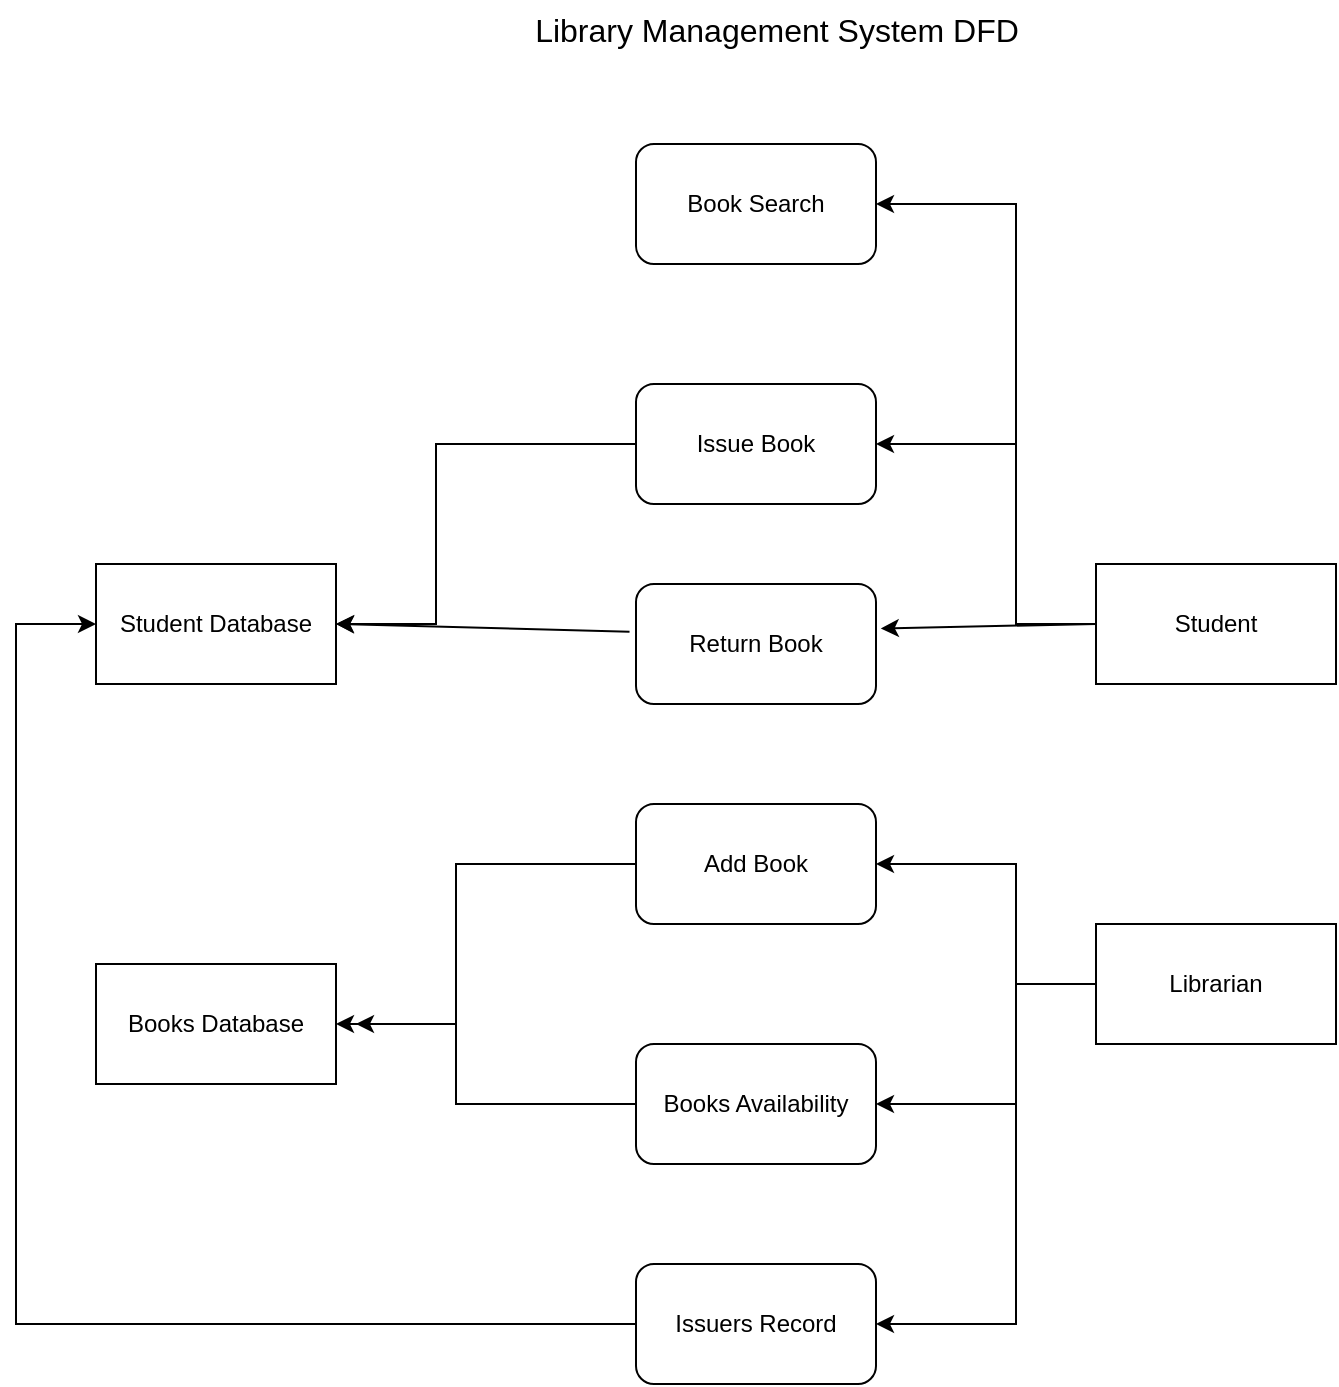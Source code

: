 <mxfile version="24.8.4">
  <diagram name="Page-1" id="kvfSgAMPKoiI9QMJmuSK">
    <mxGraphModel dx="1050" dy="557" grid="1" gridSize="10" guides="1" tooltips="1" connect="1" arrows="1" fold="1" page="1" pageScale="1" pageWidth="827" pageHeight="1169" math="0" shadow="0">
      <root>
        <mxCell id="0" />
        <mxCell id="1" parent="0" />
        <mxCell id="LHMc-McL93abxmn7TmdD-1" value="Student" style="rounded=0;whiteSpace=wrap;html=1;" vertex="1" parent="1">
          <mxGeometry x="560" y="320" width="120" height="60" as="geometry" />
        </mxCell>
        <mxCell id="LHMc-McL93abxmn7TmdD-2" value="Librarian" style="rounded=0;whiteSpace=wrap;html=1;" vertex="1" parent="1">
          <mxGeometry x="560" y="500" width="120" height="60" as="geometry" />
        </mxCell>
        <mxCell id="LHMc-McL93abxmn7TmdD-3" value="Book Search" style="rounded=1;whiteSpace=wrap;html=1;" vertex="1" parent="1">
          <mxGeometry x="330" y="110" width="120" height="60" as="geometry" />
        </mxCell>
        <mxCell id="LHMc-McL93abxmn7TmdD-4" value="Issue Book" style="rounded=1;whiteSpace=wrap;html=1;" vertex="1" parent="1">
          <mxGeometry x="330" y="230" width="120" height="60" as="geometry" />
        </mxCell>
        <mxCell id="LHMc-McL93abxmn7TmdD-5" value="Return Book" style="rounded=1;whiteSpace=wrap;html=1;" vertex="1" parent="1">
          <mxGeometry x="330" y="330" width="120" height="60" as="geometry" />
        </mxCell>
        <mxCell id="LHMc-McL93abxmn7TmdD-6" value="Add Book" style="rounded=1;whiteSpace=wrap;html=1;" vertex="1" parent="1">
          <mxGeometry x="330" y="440" width="120" height="60" as="geometry" />
        </mxCell>
        <mxCell id="LHMc-McL93abxmn7TmdD-7" value="Books Availability" style="rounded=1;whiteSpace=wrap;html=1;" vertex="1" parent="1">
          <mxGeometry x="330" y="560" width="120" height="60" as="geometry" />
        </mxCell>
        <mxCell id="LHMc-McL93abxmn7TmdD-8" value="Issuers Record" style="rounded=1;whiteSpace=wrap;html=1;" vertex="1" parent="1">
          <mxGeometry x="330" y="670" width="120" height="60" as="geometry" />
        </mxCell>
        <mxCell id="LHMc-McL93abxmn7TmdD-11" value="Student Database" style="rounded=0;whiteSpace=wrap;html=1;" vertex="1" parent="1">
          <mxGeometry x="60" y="320" width="120" height="60" as="geometry" />
        </mxCell>
        <mxCell id="LHMc-McL93abxmn7TmdD-12" value="Books Database" style="rounded=0;whiteSpace=wrap;html=1;" vertex="1" parent="1">
          <mxGeometry x="60" y="520" width="120" height="60" as="geometry" />
        </mxCell>
        <mxCell id="LHMc-McL93abxmn7TmdD-13" value="" style="endArrow=classic;html=1;rounded=0;exitX=0;exitY=0.5;exitDx=0;exitDy=0;entryX=1;entryY=0.5;entryDx=0;entryDy=0;" edge="1" parent="1" source="LHMc-McL93abxmn7TmdD-1" target="LHMc-McL93abxmn7TmdD-4">
          <mxGeometry width="50" height="50" relative="1" as="geometry">
            <mxPoint x="390" y="520" as="sourcePoint" />
            <mxPoint x="440" y="470" as="targetPoint" />
            <Array as="points">
              <mxPoint x="520" y="350" />
              <mxPoint x="520" y="260" />
            </Array>
          </mxGeometry>
        </mxCell>
        <mxCell id="LHMc-McL93abxmn7TmdD-14" value="" style="endArrow=classic;html=1;rounded=0;exitX=0;exitY=0.5;exitDx=0;exitDy=0;entryX=1;entryY=0.5;entryDx=0;entryDy=0;" edge="1" parent="1" source="LHMc-McL93abxmn7TmdD-2" target="LHMc-McL93abxmn7TmdD-6">
          <mxGeometry width="50" height="50" relative="1" as="geometry">
            <mxPoint x="390" y="520" as="sourcePoint" />
            <mxPoint x="440" y="470" as="targetPoint" />
            <Array as="points">
              <mxPoint x="520" y="530" />
              <mxPoint x="520" y="470" />
            </Array>
          </mxGeometry>
        </mxCell>
        <mxCell id="LHMc-McL93abxmn7TmdD-16" value="" style="endArrow=classic;html=1;rounded=0;exitX=0;exitY=0.5;exitDx=0;exitDy=0;entryX=1.02;entryY=0.37;entryDx=0;entryDy=0;entryPerimeter=0;" edge="1" parent="1" source="LHMc-McL93abxmn7TmdD-1" target="LHMc-McL93abxmn7TmdD-5">
          <mxGeometry width="50" height="50" relative="1" as="geometry">
            <mxPoint x="460" y="420" as="sourcePoint" />
            <mxPoint x="510" y="370" as="targetPoint" />
          </mxGeometry>
        </mxCell>
        <mxCell id="LHMc-McL93abxmn7TmdD-17" value="" style="endArrow=classic;html=1;rounded=0;entryX=1;entryY=0.5;entryDx=0;entryDy=0;" edge="1" parent="1" target="LHMc-McL93abxmn7TmdD-3">
          <mxGeometry width="50" height="50" relative="1" as="geometry">
            <mxPoint x="520" y="260" as="sourcePoint" />
            <mxPoint x="570" y="210" as="targetPoint" />
            <Array as="points">
              <mxPoint x="520" y="140" />
            </Array>
          </mxGeometry>
        </mxCell>
        <mxCell id="LHMc-McL93abxmn7TmdD-18" value="" style="endArrow=classic;html=1;rounded=0;entryX=1;entryY=0.5;entryDx=0;entryDy=0;" edge="1" parent="1" target="LHMc-McL93abxmn7TmdD-7">
          <mxGeometry width="50" height="50" relative="1" as="geometry">
            <mxPoint x="520" y="530" as="sourcePoint" />
            <mxPoint x="440" y="470" as="targetPoint" />
            <Array as="points">
              <mxPoint x="520" y="590" />
            </Array>
          </mxGeometry>
        </mxCell>
        <mxCell id="LHMc-McL93abxmn7TmdD-19" value="" style="endArrow=classic;html=1;rounded=0;entryX=1;entryY=0.5;entryDx=0;entryDy=0;" edge="1" parent="1" target="LHMc-McL93abxmn7TmdD-8">
          <mxGeometry width="50" height="50" relative="1" as="geometry">
            <mxPoint x="520" y="590" as="sourcePoint" />
            <mxPoint x="440" y="470" as="targetPoint" />
            <Array as="points">
              <mxPoint x="520" y="700" />
            </Array>
          </mxGeometry>
        </mxCell>
        <mxCell id="LHMc-McL93abxmn7TmdD-20" value="" style="endArrow=classic;html=1;rounded=0;exitX=0;exitY=0.5;exitDx=0;exitDy=0;entryX=1;entryY=0.5;entryDx=0;entryDy=0;" edge="1" parent="1" source="LHMc-McL93abxmn7TmdD-4" target="LHMc-McL93abxmn7TmdD-11">
          <mxGeometry width="50" height="50" relative="1" as="geometry">
            <mxPoint x="390" y="520" as="sourcePoint" />
            <mxPoint x="440" y="470" as="targetPoint" />
            <Array as="points">
              <mxPoint x="230" y="260" />
              <mxPoint x="230" y="350" />
            </Array>
          </mxGeometry>
        </mxCell>
        <mxCell id="LHMc-McL93abxmn7TmdD-21" value="" style="endArrow=classic;html=1;rounded=0;exitX=-0.027;exitY=0.397;exitDx=0;exitDy=0;exitPerimeter=0;" edge="1" parent="1" source="LHMc-McL93abxmn7TmdD-5">
          <mxGeometry width="50" height="50" relative="1" as="geometry">
            <mxPoint x="390" y="420" as="sourcePoint" />
            <mxPoint x="180" y="350" as="targetPoint" />
          </mxGeometry>
        </mxCell>
        <mxCell id="LHMc-McL93abxmn7TmdD-22" value="" style="endArrow=classic;html=1;rounded=0;exitX=0;exitY=0.5;exitDx=0;exitDy=0;entryX=1;entryY=0.5;entryDx=0;entryDy=0;" edge="1" parent="1" source="LHMc-McL93abxmn7TmdD-6" target="LHMc-McL93abxmn7TmdD-12">
          <mxGeometry width="50" height="50" relative="1" as="geometry">
            <mxPoint x="390" y="520" as="sourcePoint" />
            <mxPoint x="440" y="470" as="targetPoint" />
            <Array as="points">
              <mxPoint x="240" y="470" />
              <mxPoint x="240" y="550" />
            </Array>
          </mxGeometry>
        </mxCell>
        <mxCell id="LHMc-McL93abxmn7TmdD-23" value="" style="endArrow=classic;html=1;rounded=0;exitX=0;exitY=0.5;exitDx=0;exitDy=0;" edge="1" parent="1" source="LHMc-McL93abxmn7TmdD-7">
          <mxGeometry width="50" height="50" relative="1" as="geometry">
            <mxPoint x="390" y="520" as="sourcePoint" />
            <mxPoint x="190" y="550" as="targetPoint" />
            <Array as="points">
              <mxPoint x="240" y="590" />
              <mxPoint x="240" y="550" />
            </Array>
          </mxGeometry>
        </mxCell>
        <mxCell id="LHMc-McL93abxmn7TmdD-24" value="" style="endArrow=classic;html=1;rounded=0;exitX=0;exitY=0.5;exitDx=0;exitDy=0;entryX=0;entryY=0.5;entryDx=0;entryDy=0;" edge="1" parent="1" source="LHMc-McL93abxmn7TmdD-8" target="LHMc-McL93abxmn7TmdD-11">
          <mxGeometry width="50" height="50" relative="1" as="geometry">
            <mxPoint x="310" y="700" as="sourcePoint" />
            <mxPoint x="40" y="350" as="targetPoint" />
            <Array as="points">
              <mxPoint x="20" y="700" />
              <mxPoint x="20" y="350" />
            </Array>
          </mxGeometry>
        </mxCell>
        <mxCell id="LHMc-McL93abxmn7TmdD-25" value="Library Management System DFD" style="text;html=1;align=center;verticalAlign=middle;resizable=0;points=[];autosize=1;strokeColor=none;fillColor=none;fontSize=16;" vertex="1" parent="1">
          <mxGeometry x="265" y="38" width="270" height="30" as="geometry" />
        </mxCell>
      </root>
    </mxGraphModel>
  </diagram>
</mxfile>

